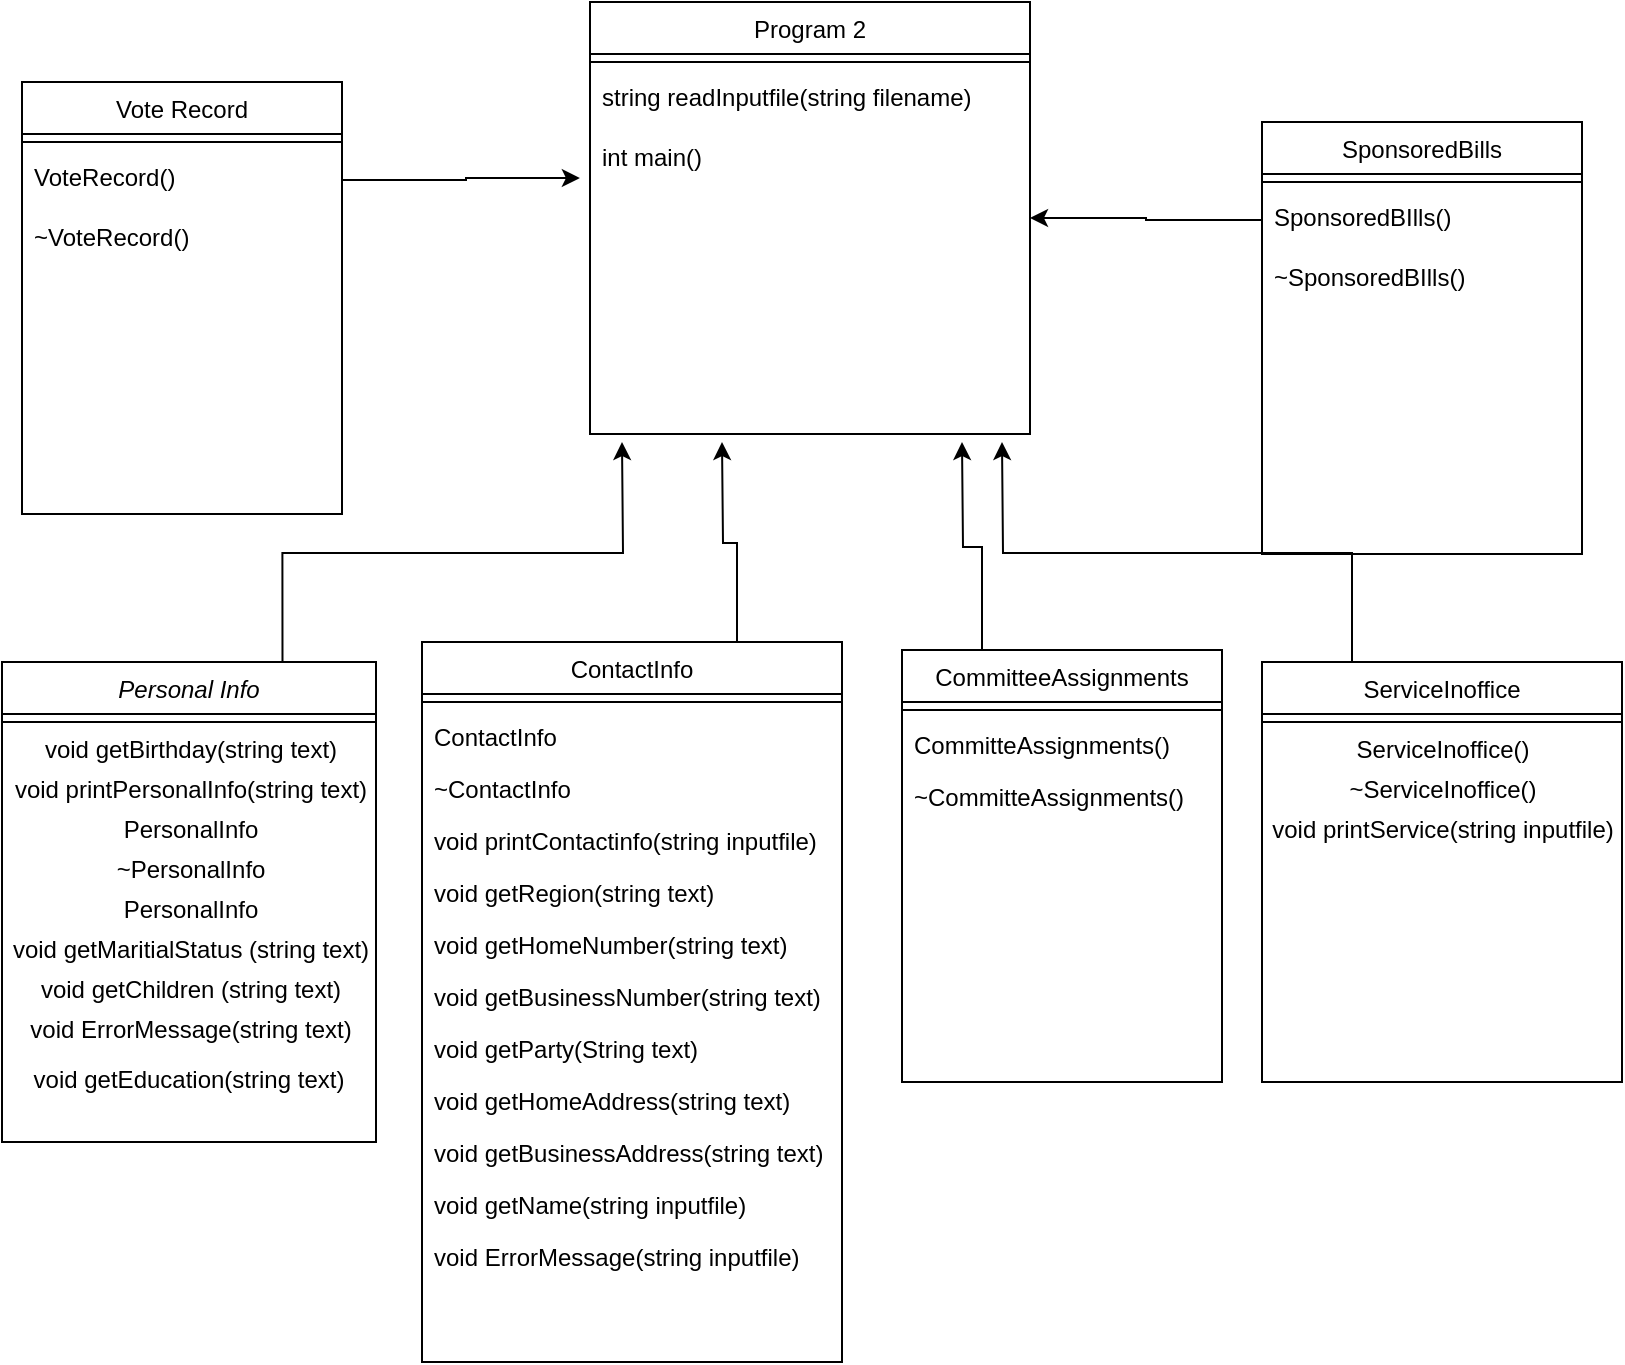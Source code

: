 <mxfile version="16.6.2" type="device"><diagram id="C5RBs43oDa-KdzZeNtuy" name="Page-1"><mxGraphModel dx="1108" dy="1611" grid="1" gridSize="10" guides="1" tooltips="1" connect="1" arrows="1" fold="1" page="1" pageScale="1" pageWidth="827" pageHeight="1169" math="0" shadow="0"><root><mxCell id="WIyWlLk6GJQsqaUBKTNV-0"/><mxCell id="WIyWlLk6GJQsqaUBKTNV-1" parent="WIyWlLk6GJQsqaUBKTNV-0"/><mxCell id="qkU5ZeDvkD4dsURZ8dO3-48" style="edgeStyle=orthogonalEdgeStyle;rounded=0;orthogonalLoop=1;jettySize=auto;html=1;exitX=0.75;exitY=0;exitDx=0;exitDy=0;" edge="1" parent="WIyWlLk6GJQsqaUBKTNV-1" source="zkfFHV4jXpPFQw0GAbJ--0"><mxGeometry relative="1" as="geometry"><mxPoint x="320" y="-20" as="targetPoint"/></mxGeometry></mxCell><mxCell id="zkfFHV4jXpPFQw0GAbJ--0" value="Personal Info" style="swimlane;fontStyle=2;align=center;verticalAlign=top;childLayout=stackLayout;horizontal=1;startSize=26;horizontalStack=0;resizeParent=1;resizeLast=0;collapsible=1;marginBottom=0;rounded=0;shadow=0;strokeWidth=1;" parent="WIyWlLk6GJQsqaUBKTNV-1" vertex="1"><mxGeometry x="10" y="90" width="187" height="240" as="geometry"><mxRectangle x="230" y="140" width="160" height="26" as="alternateBounds"/></mxGeometry></mxCell><mxCell id="zkfFHV4jXpPFQw0GAbJ--4" value="" style="line;html=1;strokeWidth=1;align=left;verticalAlign=middle;spacingTop=-1;spacingLeft=3;spacingRight=3;rotatable=0;labelPosition=right;points=[];portConstraint=eastwest;" parent="zkfFHV4jXpPFQw0GAbJ--0" vertex="1"><mxGeometry y="26" width="187" height="8" as="geometry"/></mxCell><mxCell id="qkU5ZeDvkD4dsURZ8dO3-1" value="void getBirthday(string text)" style="text;html=1;align=center;verticalAlign=middle;resizable=0;points=[];autosize=1;strokeColor=none;fillColor=none;" vertex="1" parent="zkfFHV4jXpPFQw0GAbJ--0"><mxGeometry y="34" width="187" height="20" as="geometry"/></mxCell><mxCell id="qkU5ZeDvkD4dsURZ8dO3-2" value="void printPersonalInfo(string text)" style="text;html=1;align=center;verticalAlign=middle;resizable=0;points=[];autosize=1;strokeColor=none;fillColor=none;" vertex="1" parent="zkfFHV4jXpPFQw0GAbJ--0"><mxGeometry y="54" width="187" height="20" as="geometry"/></mxCell><mxCell id="qkU5ZeDvkD4dsURZ8dO3-3" value="PersonalInfo" style="text;html=1;align=center;verticalAlign=middle;resizable=0;points=[];autosize=1;strokeColor=none;fillColor=none;" vertex="1" parent="zkfFHV4jXpPFQw0GAbJ--0"><mxGeometry y="74" width="187" height="20" as="geometry"/></mxCell><mxCell id="qkU5ZeDvkD4dsURZ8dO3-4" value="~PersonalInfo" style="text;html=1;align=center;verticalAlign=middle;resizable=0;points=[];autosize=1;strokeColor=none;fillColor=none;" vertex="1" parent="zkfFHV4jXpPFQw0GAbJ--0"><mxGeometry y="94" width="187" height="20" as="geometry"/></mxCell><mxCell id="qkU5ZeDvkD4dsURZ8dO3-5" value="PersonalInfo" style="text;html=1;align=center;verticalAlign=middle;resizable=0;points=[];autosize=1;strokeColor=none;fillColor=none;" vertex="1" parent="zkfFHV4jXpPFQw0GAbJ--0"><mxGeometry y="114" width="187" height="20" as="geometry"/></mxCell><mxCell id="qkU5ZeDvkD4dsURZ8dO3-7" value="void getMaritialStatus (string text)" style="text;html=1;align=center;verticalAlign=middle;resizable=0;points=[];autosize=1;strokeColor=none;fillColor=none;" vertex="1" parent="zkfFHV4jXpPFQw0GAbJ--0"><mxGeometry y="134" width="187" height="20" as="geometry"/></mxCell><mxCell id="qkU5ZeDvkD4dsURZ8dO3-8" value="void&amp;nbsp;getChildren (string text)" style="text;html=1;align=center;verticalAlign=middle;resizable=0;points=[];autosize=1;strokeColor=none;fillColor=none;" vertex="1" parent="zkfFHV4jXpPFQw0GAbJ--0"><mxGeometry y="154" width="187" height="20" as="geometry"/></mxCell><mxCell id="qkU5ZeDvkD4dsURZ8dO3-9" value="void ErrorMessage(string text)" style="text;html=1;align=center;verticalAlign=middle;resizable=0;points=[];autosize=1;strokeColor=none;fillColor=none;" vertex="1" parent="zkfFHV4jXpPFQw0GAbJ--0"><mxGeometry y="174" width="187" height="20" as="geometry"/></mxCell><mxCell id="qkU5ZeDvkD4dsURZ8dO3-10" value="void getEducation(string text)" style="text;html=1;strokeColor=none;fillColor=none;align=center;verticalAlign=middle;whiteSpace=wrap;rounded=0;" vertex="1" parent="zkfFHV4jXpPFQw0GAbJ--0"><mxGeometry y="194" width="187" height="30" as="geometry"/></mxCell><mxCell id="qkU5ZeDvkD4dsURZ8dO3-49" style="edgeStyle=orthogonalEdgeStyle;rounded=0;orthogonalLoop=1;jettySize=auto;html=1;exitX=0.75;exitY=0;exitDx=0;exitDy=0;" edge="1" parent="WIyWlLk6GJQsqaUBKTNV-1" source="zkfFHV4jXpPFQw0GAbJ--6"><mxGeometry relative="1" as="geometry"><mxPoint x="370" y="-20" as="targetPoint"/></mxGeometry></mxCell><mxCell id="zkfFHV4jXpPFQw0GAbJ--6" value="ContactInfo" style="swimlane;fontStyle=0;align=center;verticalAlign=top;childLayout=stackLayout;horizontal=1;startSize=26;horizontalStack=0;resizeParent=1;resizeLast=0;collapsible=1;marginBottom=0;rounded=0;shadow=0;strokeWidth=1;" parent="WIyWlLk6GJQsqaUBKTNV-1" vertex="1"><mxGeometry x="220" y="80" width="210" height="360" as="geometry"><mxRectangle x="130" y="380" width="160" height="26" as="alternateBounds"/></mxGeometry></mxCell><mxCell id="zkfFHV4jXpPFQw0GAbJ--9" value="" style="line;html=1;strokeWidth=1;align=left;verticalAlign=middle;spacingTop=-1;spacingLeft=3;spacingRight=3;rotatable=0;labelPosition=right;points=[];portConstraint=eastwest;" parent="zkfFHV4jXpPFQw0GAbJ--6" vertex="1"><mxGeometry y="26" width="210" height="8" as="geometry"/></mxCell><mxCell id="zkfFHV4jXpPFQw0GAbJ--11" value="ContactInfo" style="text;align=left;verticalAlign=top;spacingLeft=4;spacingRight=4;overflow=hidden;rotatable=0;points=[[0,0.5],[1,0.5]];portConstraint=eastwest;" parent="zkfFHV4jXpPFQw0GAbJ--6" vertex="1"><mxGeometry y="34" width="210" height="26" as="geometry"/></mxCell><mxCell id="qkU5ZeDvkD4dsURZ8dO3-12" value="~ContactInfo" style="text;align=left;verticalAlign=top;spacingLeft=4;spacingRight=4;overflow=hidden;rotatable=0;points=[[0,0.5],[1,0.5]];portConstraint=eastwest;" vertex="1" parent="zkfFHV4jXpPFQw0GAbJ--6"><mxGeometry y="60" width="210" height="26" as="geometry"/></mxCell><mxCell id="qkU5ZeDvkD4dsURZ8dO3-13" value="void printContactinfo(string inputfile)" style="text;align=left;verticalAlign=top;spacingLeft=4;spacingRight=4;overflow=hidden;rotatable=0;points=[[0,0.5],[1,0.5]];portConstraint=eastwest;" vertex="1" parent="zkfFHV4jXpPFQw0GAbJ--6"><mxGeometry y="86" width="210" height="26" as="geometry"/></mxCell><mxCell id="qkU5ZeDvkD4dsURZ8dO3-14" value="void getRegion(string text)" style="text;align=left;verticalAlign=top;spacingLeft=4;spacingRight=4;overflow=hidden;rotatable=0;points=[[0,0.5],[1,0.5]];portConstraint=eastwest;" vertex="1" parent="zkfFHV4jXpPFQw0GAbJ--6"><mxGeometry y="112" width="210" height="26" as="geometry"/></mxCell><mxCell id="qkU5ZeDvkD4dsURZ8dO3-15" value="void getHomeNumber(string text)" style="text;align=left;verticalAlign=top;spacingLeft=4;spacingRight=4;overflow=hidden;rotatable=0;points=[[0,0.5],[1,0.5]];portConstraint=eastwest;" vertex="1" parent="zkfFHV4jXpPFQw0GAbJ--6"><mxGeometry y="138" width="210" height="26" as="geometry"/></mxCell><mxCell id="qkU5ZeDvkD4dsURZ8dO3-16" value="void getBusinessNumber(string text)" style="text;align=left;verticalAlign=top;spacingLeft=4;spacingRight=4;overflow=hidden;rotatable=0;points=[[0,0.5],[1,0.5]];portConstraint=eastwest;" vertex="1" parent="zkfFHV4jXpPFQw0GAbJ--6"><mxGeometry y="164" width="210" height="26" as="geometry"/></mxCell><mxCell id="qkU5ZeDvkD4dsURZ8dO3-17" value="void getParty(String text)" style="text;align=left;verticalAlign=top;spacingLeft=4;spacingRight=4;overflow=hidden;rotatable=0;points=[[0,0.5],[1,0.5]];portConstraint=eastwest;" vertex="1" parent="zkfFHV4jXpPFQw0GAbJ--6"><mxGeometry y="190" width="210" height="26" as="geometry"/></mxCell><mxCell id="qkU5ZeDvkD4dsURZ8dO3-18" value="void getHomeAddress(string text)" style="text;align=left;verticalAlign=top;spacingLeft=4;spacingRight=4;overflow=hidden;rotatable=0;points=[[0,0.5],[1,0.5]];portConstraint=eastwest;" vertex="1" parent="zkfFHV4jXpPFQw0GAbJ--6"><mxGeometry y="216" width="210" height="26" as="geometry"/></mxCell><mxCell id="qkU5ZeDvkD4dsURZ8dO3-19" value="void getBusinessAddress(string text)" style="text;align=left;verticalAlign=top;spacingLeft=4;spacingRight=4;overflow=hidden;rotatable=0;points=[[0,0.5],[1,0.5]];portConstraint=eastwest;" vertex="1" parent="zkfFHV4jXpPFQw0GAbJ--6"><mxGeometry y="242" width="210" height="26" as="geometry"/></mxCell><mxCell id="qkU5ZeDvkD4dsURZ8dO3-20" value="void getName(string inputfile)" style="text;align=left;verticalAlign=top;spacingLeft=4;spacingRight=4;overflow=hidden;rotatable=0;points=[[0,0.5],[1,0.5]];portConstraint=eastwest;" vertex="1" parent="zkfFHV4jXpPFQw0GAbJ--6"><mxGeometry y="268" width="210" height="26" as="geometry"/></mxCell><mxCell id="qkU5ZeDvkD4dsURZ8dO3-21" value="void ErrorMessage(string inputfile)" style="text;align=left;verticalAlign=top;spacingLeft=4;spacingRight=4;overflow=hidden;rotatable=0;points=[[0,0.5],[1,0.5]];portConstraint=eastwest;" vertex="1" parent="zkfFHV4jXpPFQw0GAbJ--6"><mxGeometry y="294" width="210" height="26" as="geometry"/></mxCell><mxCell id="qkU5ZeDvkD4dsURZ8dO3-51" style="edgeStyle=orthogonalEdgeStyle;rounded=0;orthogonalLoop=1;jettySize=auto;html=1;exitX=0.25;exitY=0;exitDx=0;exitDy=0;" edge="1" parent="WIyWlLk6GJQsqaUBKTNV-1" source="zkfFHV4jXpPFQw0GAbJ--13"><mxGeometry relative="1" as="geometry"><mxPoint x="510" y="-20" as="targetPoint"/></mxGeometry></mxCell><mxCell id="zkfFHV4jXpPFQw0GAbJ--13" value="ServiceInoffice" style="swimlane;fontStyle=0;align=center;verticalAlign=top;childLayout=stackLayout;horizontal=1;startSize=26;horizontalStack=0;resizeParent=1;resizeLast=0;collapsible=1;marginBottom=0;rounded=0;shadow=0;strokeWidth=1;" parent="WIyWlLk6GJQsqaUBKTNV-1" vertex="1"><mxGeometry x="640" y="90" width="180" height="210" as="geometry"><mxRectangle x="340" y="380" width="170" height="26" as="alternateBounds"/></mxGeometry></mxCell><mxCell id="zkfFHV4jXpPFQw0GAbJ--15" value="" style="line;html=1;strokeWidth=1;align=left;verticalAlign=middle;spacingTop=-1;spacingLeft=3;spacingRight=3;rotatable=0;labelPosition=right;points=[];portConstraint=eastwest;" parent="zkfFHV4jXpPFQw0GAbJ--13" vertex="1"><mxGeometry y="26" width="180" height="8" as="geometry"/></mxCell><mxCell id="qkU5ZeDvkD4dsURZ8dO3-26" value="ServiceInoffice()" style="text;html=1;align=center;verticalAlign=middle;resizable=0;points=[];autosize=1;strokeColor=none;fillColor=none;" vertex="1" parent="zkfFHV4jXpPFQw0GAbJ--13"><mxGeometry y="34" width="180" height="20" as="geometry"/></mxCell><mxCell id="qkU5ZeDvkD4dsURZ8dO3-27" value="~ServiceInoffice()" style="text;html=1;align=center;verticalAlign=middle;resizable=0;points=[];autosize=1;strokeColor=none;fillColor=none;" vertex="1" parent="zkfFHV4jXpPFQw0GAbJ--13"><mxGeometry y="54" width="180" height="20" as="geometry"/></mxCell><mxCell id="qkU5ZeDvkD4dsURZ8dO3-28" value="void printService(string inputfile)" style="text;html=1;align=center;verticalAlign=middle;resizable=0;points=[];autosize=1;strokeColor=none;fillColor=none;" vertex="1" parent="zkfFHV4jXpPFQw0GAbJ--13"><mxGeometry y="74" width="180" height="20" as="geometry"/></mxCell><mxCell id="qkU5ZeDvkD4dsURZ8dO3-50" style="edgeStyle=orthogonalEdgeStyle;rounded=0;orthogonalLoop=1;jettySize=auto;html=1;exitX=0.25;exitY=0;exitDx=0;exitDy=0;" edge="1" parent="WIyWlLk6GJQsqaUBKTNV-1" source="zkfFHV4jXpPFQw0GAbJ--17"><mxGeometry relative="1" as="geometry"><mxPoint x="490" y="-20" as="targetPoint"/></mxGeometry></mxCell><mxCell id="zkfFHV4jXpPFQw0GAbJ--17" value="CommitteeAssignments" style="swimlane;fontStyle=0;align=center;verticalAlign=top;childLayout=stackLayout;horizontal=1;startSize=26;horizontalStack=0;resizeParent=1;resizeLast=0;collapsible=1;marginBottom=0;rounded=0;shadow=0;strokeWidth=1;" parent="WIyWlLk6GJQsqaUBKTNV-1" vertex="1"><mxGeometry x="460" y="84" width="160" height="216" as="geometry"><mxRectangle x="550" y="140" width="160" height="26" as="alternateBounds"/></mxGeometry></mxCell><mxCell id="zkfFHV4jXpPFQw0GAbJ--23" value="" style="line;html=1;strokeWidth=1;align=left;verticalAlign=middle;spacingTop=-1;spacingLeft=3;spacingRight=3;rotatable=0;labelPosition=right;points=[];portConstraint=eastwest;" parent="zkfFHV4jXpPFQw0GAbJ--17" vertex="1"><mxGeometry y="26" width="160" height="8" as="geometry"/></mxCell><mxCell id="zkfFHV4jXpPFQw0GAbJ--25" value="CommitteAssignments()" style="text;align=left;verticalAlign=top;spacingLeft=4;spacingRight=4;overflow=hidden;rotatable=0;points=[[0,0.5],[1,0.5]];portConstraint=eastwest;" parent="zkfFHV4jXpPFQw0GAbJ--17" vertex="1"><mxGeometry y="34" width="160" height="26" as="geometry"/></mxCell><mxCell id="qkU5ZeDvkD4dsURZ8dO3-25" value="~CommitteAssignments()" style="text;align=left;verticalAlign=top;spacingLeft=4;spacingRight=4;overflow=hidden;rotatable=0;points=[[0,0.5],[1,0.5]];portConstraint=eastwest;" vertex="1" parent="zkfFHV4jXpPFQw0GAbJ--17"><mxGeometry y="60" width="160" height="26" as="geometry"/></mxCell><mxCell id="qkU5ZeDvkD4dsURZ8dO3-29" value="SponsoredBills" style="swimlane;fontStyle=0;align=center;verticalAlign=top;childLayout=stackLayout;horizontal=1;startSize=26;horizontalStack=0;resizeParent=1;resizeLast=0;collapsible=1;marginBottom=0;rounded=0;shadow=0;strokeWidth=1;" vertex="1" parent="WIyWlLk6GJQsqaUBKTNV-1"><mxGeometry x="640" y="-180" width="160" height="216" as="geometry"><mxRectangle x="550" y="140" width="160" height="26" as="alternateBounds"/></mxGeometry></mxCell><mxCell id="qkU5ZeDvkD4dsURZ8dO3-30" value="" style="line;html=1;strokeWidth=1;align=left;verticalAlign=middle;spacingTop=-1;spacingLeft=3;spacingRight=3;rotatable=0;labelPosition=right;points=[];portConstraint=eastwest;" vertex="1" parent="qkU5ZeDvkD4dsURZ8dO3-29"><mxGeometry y="26" width="160" height="8" as="geometry"/></mxCell><mxCell id="qkU5ZeDvkD4dsURZ8dO3-31" value="SponsoredBIlls()" style="text;align=left;verticalAlign=top;spacingLeft=4;spacingRight=4;overflow=hidden;rotatable=0;points=[[0,0.5],[1,0.5]];portConstraint=eastwest;" vertex="1" parent="qkU5ZeDvkD4dsURZ8dO3-29"><mxGeometry y="34" width="160" height="30" as="geometry"/></mxCell><mxCell id="qkU5ZeDvkD4dsURZ8dO3-32" value="~SponsoredBIlls()" style="text;align=left;verticalAlign=top;spacingLeft=4;spacingRight=4;overflow=hidden;rotatable=0;points=[[0,0.5],[1,0.5]];portConstraint=eastwest;" vertex="1" parent="qkU5ZeDvkD4dsURZ8dO3-29"><mxGeometry y="64" width="160" height="26" as="geometry"/></mxCell><mxCell id="qkU5ZeDvkD4dsURZ8dO3-34" value="Vote Record" style="swimlane;fontStyle=0;align=center;verticalAlign=top;childLayout=stackLayout;horizontal=1;startSize=26;horizontalStack=0;resizeParent=1;resizeLast=0;collapsible=1;marginBottom=0;rounded=0;shadow=0;strokeWidth=1;" vertex="1" parent="WIyWlLk6GJQsqaUBKTNV-1"><mxGeometry x="20" y="-200" width="160" height="216" as="geometry"><mxRectangle x="550" y="140" width="160" height="26" as="alternateBounds"/></mxGeometry></mxCell><mxCell id="qkU5ZeDvkD4dsURZ8dO3-35" value="" style="line;html=1;strokeWidth=1;align=left;verticalAlign=middle;spacingTop=-1;spacingLeft=3;spacingRight=3;rotatable=0;labelPosition=right;points=[];portConstraint=eastwest;" vertex="1" parent="qkU5ZeDvkD4dsURZ8dO3-34"><mxGeometry y="26" width="160" height="8" as="geometry"/></mxCell><mxCell id="qkU5ZeDvkD4dsURZ8dO3-36" value="VoteRecord()" style="text;align=left;verticalAlign=top;spacingLeft=4;spacingRight=4;overflow=hidden;rotatable=0;points=[[0,0.5],[1,0.5]];portConstraint=eastwest;" vertex="1" parent="qkU5ZeDvkD4dsURZ8dO3-34"><mxGeometry y="34" width="160" height="30" as="geometry"/></mxCell><mxCell id="qkU5ZeDvkD4dsURZ8dO3-37" value="~VoteRecord()" style="text;align=left;verticalAlign=top;spacingLeft=4;spacingRight=4;overflow=hidden;rotatable=0;points=[[0,0.5],[1,0.5]];portConstraint=eastwest;" vertex="1" parent="qkU5ZeDvkD4dsURZ8dO3-34"><mxGeometry y="64" width="160" height="26" as="geometry"/></mxCell><mxCell id="qkU5ZeDvkD4dsURZ8dO3-38" value="Program 2" style="swimlane;fontStyle=0;align=center;verticalAlign=top;childLayout=stackLayout;horizontal=1;startSize=26;horizontalStack=0;resizeParent=1;resizeLast=0;collapsible=1;marginBottom=0;rounded=0;shadow=0;strokeWidth=1;" vertex="1" parent="WIyWlLk6GJQsqaUBKTNV-1"><mxGeometry x="304" y="-240" width="220" height="216" as="geometry"><mxRectangle x="550" y="140" width="160" height="26" as="alternateBounds"/></mxGeometry></mxCell><mxCell id="qkU5ZeDvkD4dsURZ8dO3-39" value="" style="line;html=1;strokeWidth=1;align=left;verticalAlign=middle;spacingTop=-1;spacingLeft=3;spacingRight=3;rotatable=0;labelPosition=right;points=[];portConstraint=eastwest;" vertex="1" parent="qkU5ZeDvkD4dsURZ8dO3-38"><mxGeometry y="26" width="220" height="8" as="geometry"/></mxCell><mxCell id="qkU5ZeDvkD4dsURZ8dO3-40" value="string readInputfile(string filename)" style="text;align=left;verticalAlign=top;spacingLeft=4;spacingRight=4;overflow=hidden;rotatable=0;points=[[0,0.5],[1,0.5]];portConstraint=eastwest;" vertex="1" parent="qkU5ZeDvkD4dsURZ8dO3-38"><mxGeometry y="34" width="220" height="30" as="geometry"/></mxCell><mxCell id="qkU5ZeDvkD4dsURZ8dO3-45" value="int main()" style="text;align=left;verticalAlign=top;spacingLeft=4;spacingRight=4;overflow=hidden;rotatable=0;points=[[0,0.5],[1,0.5]];portConstraint=eastwest;" vertex="1" parent="qkU5ZeDvkD4dsURZ8dO3-38"><mxGeometry y="64" width="220" height="30" as="geometry"/></mxCell><mxCell id="qkU5ZeDvkD4dsURZ8dO3-46" style="edgeStyle=orthogonalEdgeStyle;rounded=0;orthogonalLoop=1;jettySize=auto;html=1;exitX=0;exitY=0.5;exitDx=0;exitDy=0;entryX=1;entryY=0.5;entryDx=0;entryDy=0;" edge="1" parent="WIyWlLk6GJQsqaUBKTNV-1" source="qkU5ZeDvkD4dsURZ8dO3-31" target="qkU5ZeDvkD4dsURZ8dO3-38"><mxGeometry relative="1" as="geometry"/></mxCell><mxCell id="qkU5ZeDvkD4dsURZ8dO3-47" style="edgeStyle=orthogonalEdgeStyle;rounded=0;orthogonalLoop=1;jettySize=auto;html=1;exitX=1;exitY=0.5;exitDx=0;exitDy=0;entryX=-0.023;entryY=0.8;entryDx=0;entryDy=0;entryPerimeter=0;" edge="1" parent="WIyWlLk6GJQsqaUBKTNV-1" source="qkU5ZeDvkD4dsURZ8dO3-36" target="qkU5ZeDvkD4dsURZ8dO3-45"><mxGeometry relative="1" as="geometry"/></mxCell></root></mxGraphModel></diagram></mxfile>